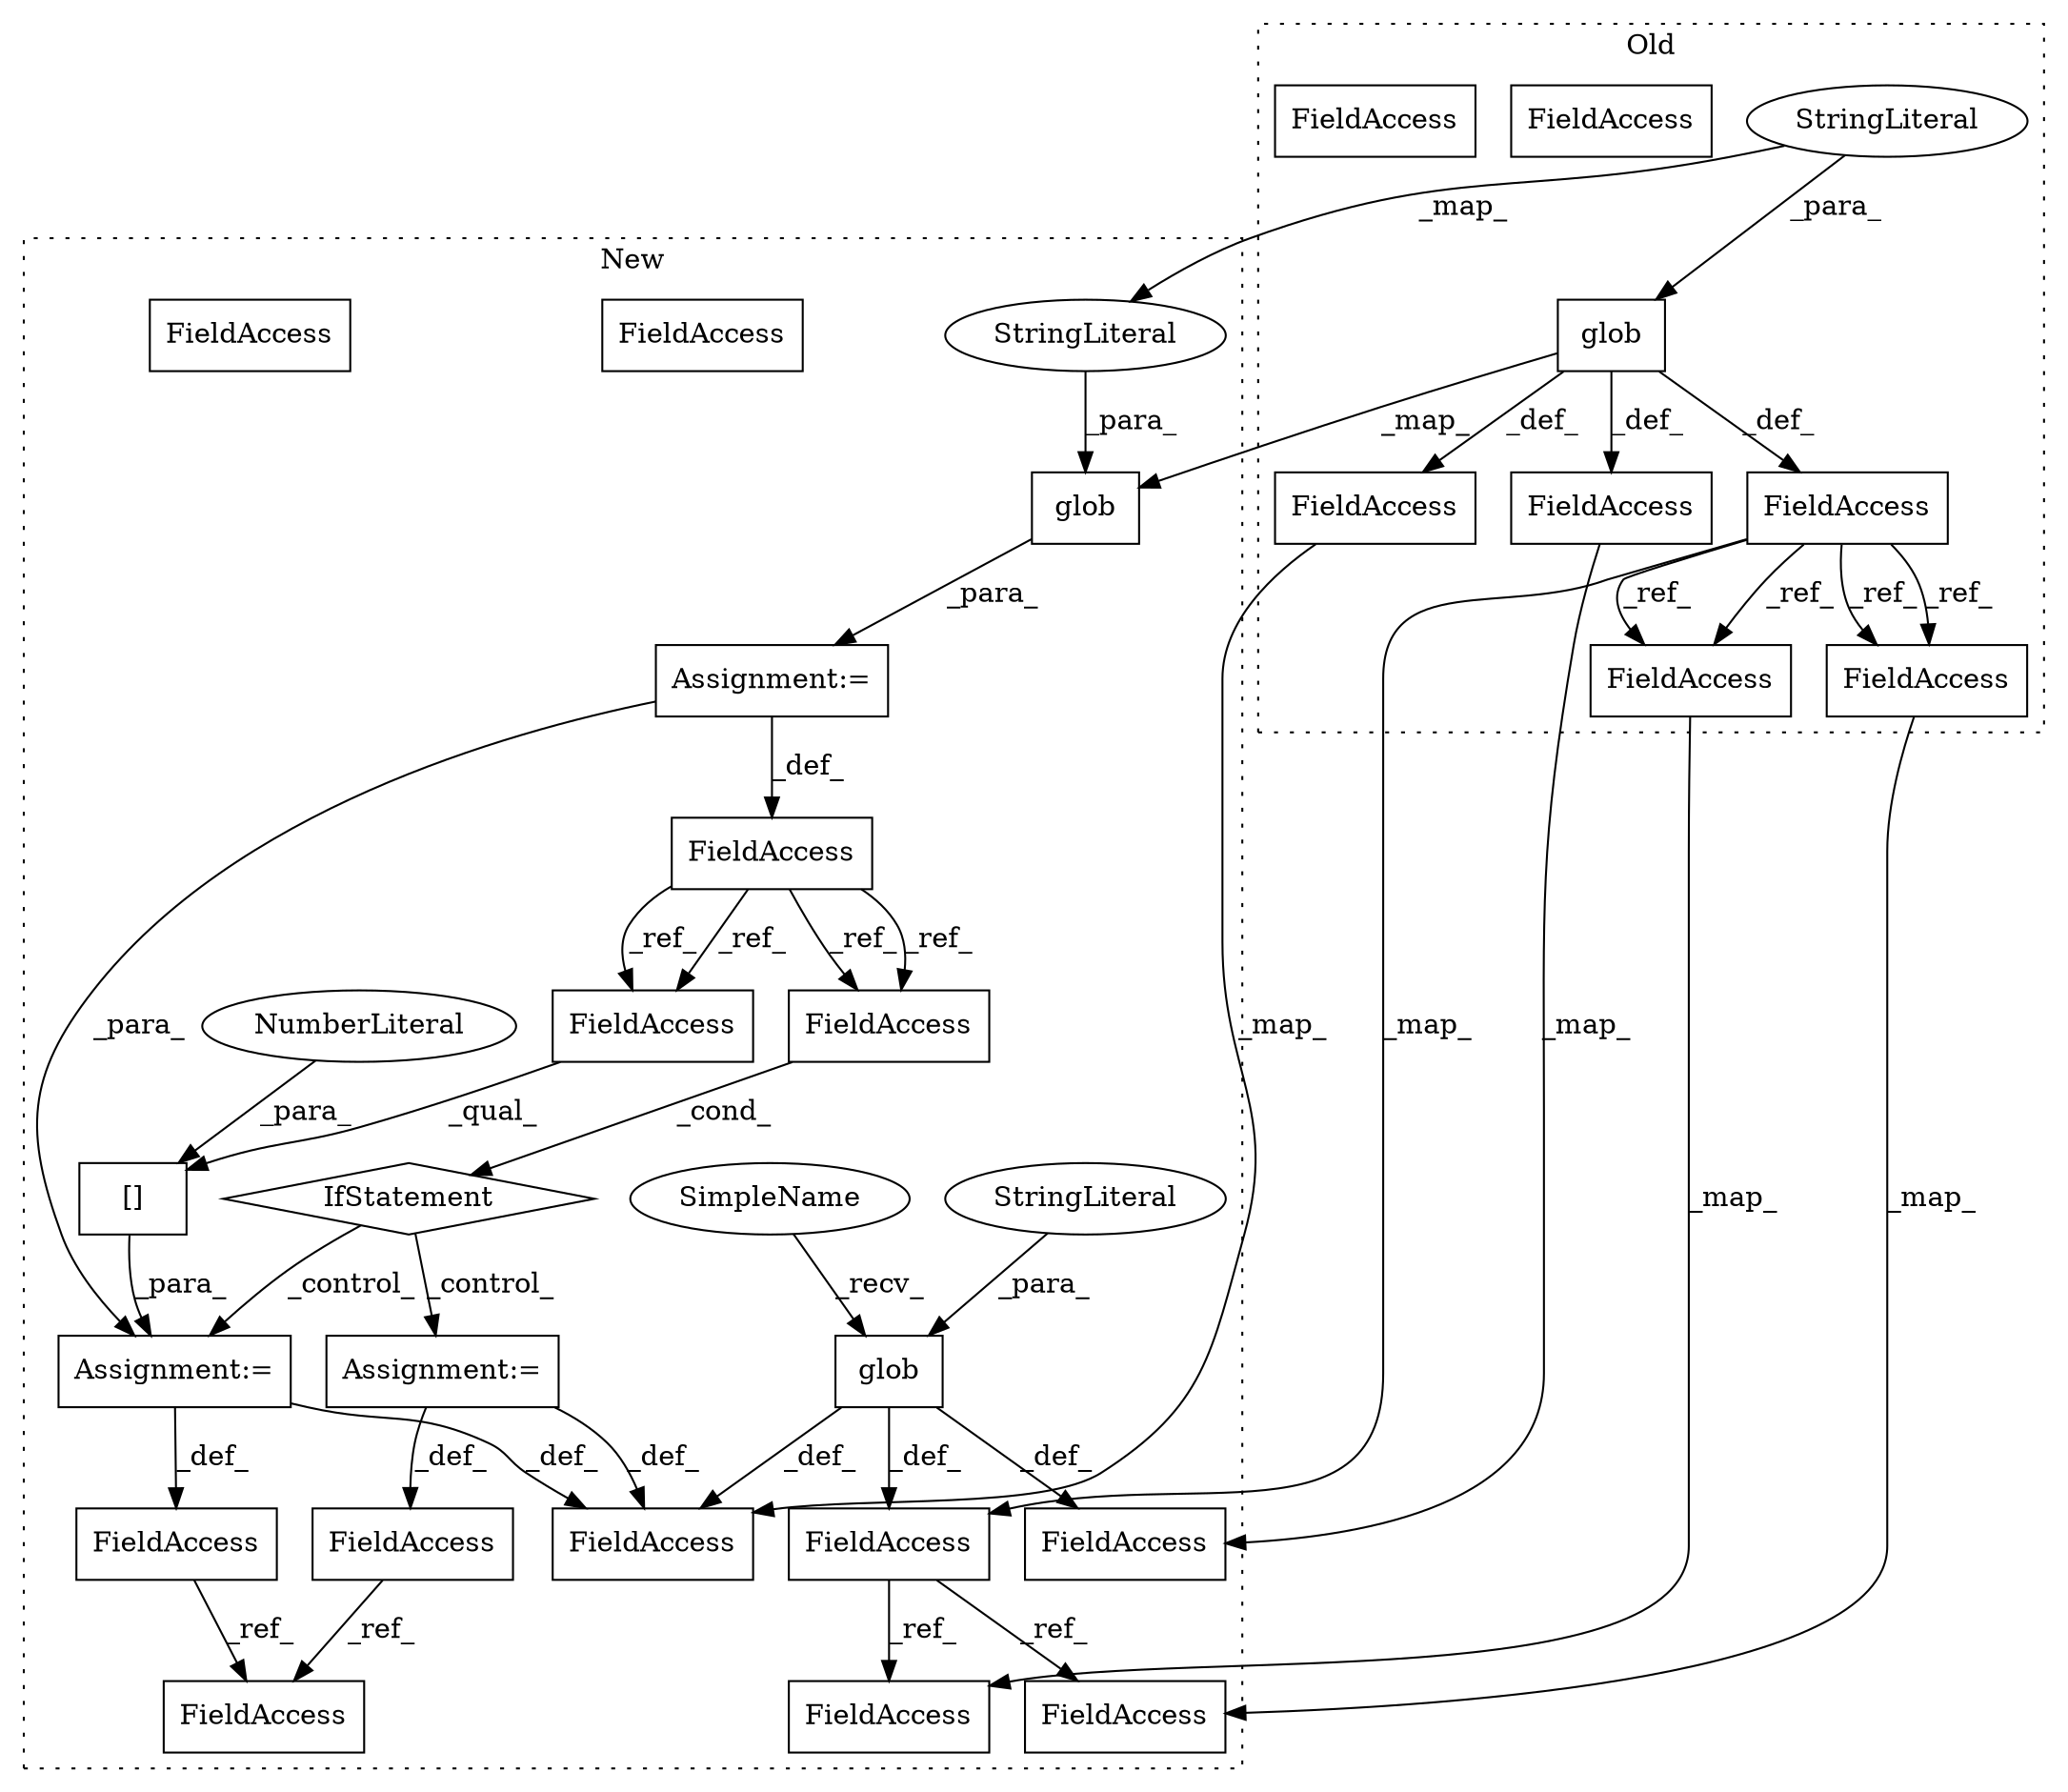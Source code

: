 digraph G {
subgraph cluster0 {
1 [label="glob" a="32" s="1335,1350" l="5,1" shape="box"];
5 [label="StringLiteral" a="45" s="1340" l="10" shape="ellipse"];
19 [label="FieldAccess" a="22" s="1626" l="11" shape="box"];
21 [label="FieldAccess" a="22" s="1317" l="12" shape="box"];
24 [label="FieldAccess" a="22" s="1387" l="14" shape="box"];
25 [label="FieldAccess" a="22" s="1363" l="12" shape="box"];
27 [label="FieldAccess" a="22" s="1402" l="12" shape="box"];
32 [label="FieldAccess" a="22" s="1363" l="12" shape="box"];
33 [label="FieldAccess" a="22" s="1402" l="12" shape="box"];
label = "Old";
style="dotted";
}
subgraph cluster1 {
2 [label="glob" a="32" s="1396,1417" l="5,1" shape="box"];
3 [label="Assignment:=" a="7" s="1390" l="1" shape="box"];
4 [label="StringLiteral" a="45" s="1401" l="16" shape="ellipse"];
6 [label="[]" a="2" s="1612,1632" l="19,1" shape="box"];
7 [label="NumberLiteral" a="34" s="1631" l="1" shape="ellipse"];
8 [label="FieldAccess" a="22" s="1612" l="18" shape="box"];
9 [label="FieldAccess" a="22" s="1372" l="18" shape="box"];
10 [label="FieldAccess" a="22" s="1563" l="18" shape="box"];
11 [label="FieldAccess" a="22" s="1593" l="18" shape="box"];
12 [label="FieldAccess" a="22" s="1951" l="18" shape="box"];
13 [label="FieldAccess" a="22" s="1659" l="18" shape="box"];
14 [label="IfStatement" a="25" s="1559,1581" l="4,2" shape="diamond"];
15 [label="glob" a="32" s="1342,1363" l="5,1" shape="box"];
16 [label="StringLiteral" a="45" s="1347" l="16" shape="ellipse"];
17 [label="Assignment:=" a="7" s="1611" l="1" shape="box"];
18 [label="Assignment:=" a="7" s="1677" l="1" shape="box"];
20 [label="FieldAccess" a="22" s="1846" l="11" shape="box"];
22 [label="FieldAccess" a="22" s="1317" l="19" shape="box"];
23 [label="FieldAccess" a="22" s="1461" l="14" shape="box"];
26 [label="FieldAccess" a="22" s="1430" l="19" shape="box"];
28 [label="FieldAccess" a="22" s="1476" l="19" shape="box"];
29 [label="FieldAccess" a="22" s="1563" l="18" shape="box"];
30 [label="FieldAccess" a="22" s="1612" l="18" shape="box"];
31 [label="SimpleName" a="42" s="1337" l="4" shape="ellipse"];
label = "New";
style="dotted";
}
1 -> 24 [label="_def_"];
1 -> 2 [label="_map_"];
1 -> 21 [label="_def_"];
1 -> 19 [label="_def_"];
2 -> 3 [label="_para_"];
3 -> 17 [label="_para_"];
3 -> 9 [label="_def_"];
4 -> 2 [label="_para_"];
5 -> 4 [label="_map_"];
5 -> 1 [label="_para_"];
6 -> 17 [label="_para_"];
7 -> 6 [label="_para_"];
9 -> 29 [label="_ref_"];
9 -> 30 [label="_ref_"];
9 -> 29 [label="_ref_"];
9 -> 30 [label="_ref_"];
11 -> 12 [label="_ref_"];
13 -> 12 [label="_ref_"];
14 -> 18 [label="_control_"];
14 -> 17 [label="_control_"];
15 -> 20 [label="_def_"];
15 -> 23 [label="_def_"];
15 -> 22 [label="_def_"];
16 -> 15 [label="_para_"];
17 -> 20 [label="_def_"];
17 -> 11 [label="_def_"];
18 -> 13 [label="_def_"];
18 -> 20 [label="_def_"];
19 -> 20 [label="_map_"];
21 -> 22 [label="_map_"];
21 -> 32 [label="_ref_"];
21 -> 32 [label="_ref_"];
21 -> 33 [label="_ref_"];
21 -> 33 [label="_ref_"];
22 -> 26 [label="_ref_"];
22 -> 28 [label="_ref_"];
24 -> 23 [label="_map_"];
29 -> 14 [label="_cond_"];
30 -> 6 [label="_qual_"];
31 -> 15 [label="_recv_"];
32 -> 26 [label="_map_"];
33 -> 28 [label="_map_"];
}
